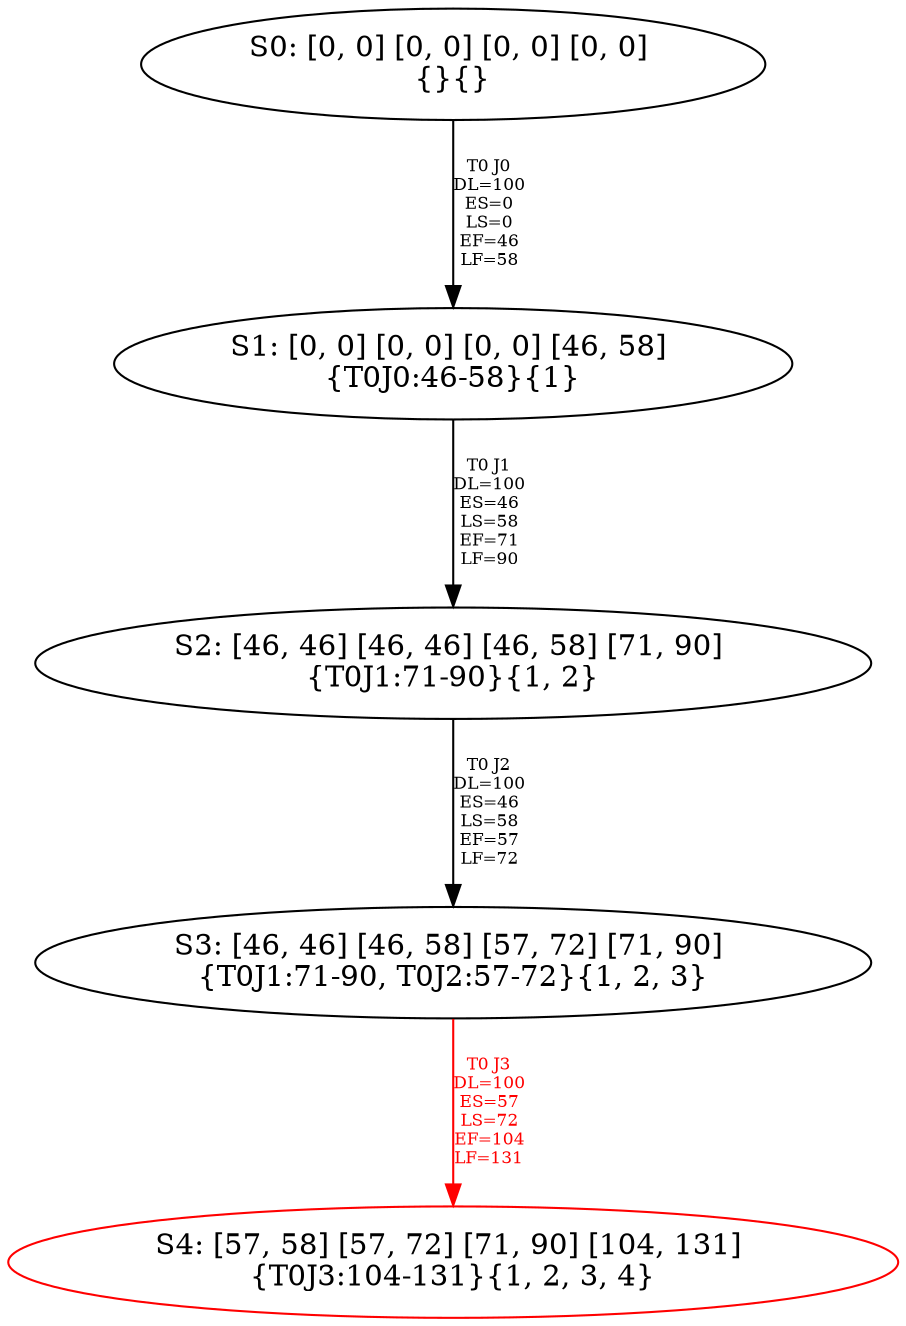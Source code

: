 digraph {
	S0[label="S0: [0, 0] [0, 0] [0, 0] [0, 0] \n{}{}"];
	S1[label="S1: [0, 0] [0, 0] [0, 0] [46, 58] \n{T0J0:46-58}{1}"];
	S2[label="S2: [46, 46] [46, 46] [46, 58] [71, 90] \n{T0J1:71-90}{1, 2}"];
	S3[label="S3: [46, 46] [46, 58] [57, 72] [71, 90] \n{T0J1:71-90, T0J2:57-72}{1, 2, 3}"];
	S4[label="S4: [57, 58] [57, 72] [71, 90] [104, 131] \n{T0J3:104-131}{1, 2, 3, 4}"];
	S0 -> S1[label="T0 J0\nDL=100\nES=0\nLS=0\nEF=46\nLF=58",fontsize=8];
	S1 -> S2[label="T0 J1\nDL=100\nES=46\nLS=58\nEF=71\nLF=90",fontsize=8];
	S2 -> S3[label="T0 J2\nDL=100\nES=46\nLS=58\nEF=57\nLF=72",fontsize=8];
	S3 -> S4[label="T0 J3\nDL=100\nES=57\nLS=72\nEF=104\nLF=131",color=Red,fontcolor=Red,fontsize=8];
S4[color=Red];
}
